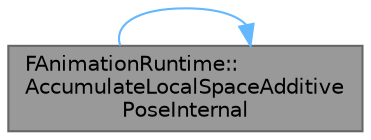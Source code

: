 digraph "FAnimationRuntime::AccumulateLocalSpaceAdditivePoseInternal"
{
 // INTERACTIVE_SVG=YES
 // LATEX_PDF_SIZE
  bgcolor="transparent";
  edge [fontname=Helvetica,fontsize=10,labelfontname=Helvetica,labelfontsize=10];
  node [fontname=Helvetica,fontsize=10,shape=box,height=0.2,width=0.4];
  rankdir="LR";
  Node1 [id="Node000001",label="FAnimationRuntime::\lAccumulateLocalSpaceAdditive\lPoseInternal",height=0.2,width=0.4,color="gray40", fillcolor="grey60", style="filled", fontcolor="black",tooltip="Accumulates weighted AdditivePose to BasePose."];
  Node1 -> Node1 [id="edge1_Node000001_Node000001",color="steelblue1",style="solid",tooltip=" "];
}
